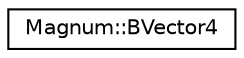 digraph "圖形化之類別階層"
{
  edge [fontname="Helvetica",fontsize="10",labelfontname="Helvetica",labelfontsize="10"];
  node [fontname="Helvetica",fontsize="10",shape=record];
  rankdir="LR";
  Node1 [label="Magnum::BVector4",height=0.2,width=0.4,color="black", fillcolor="white", style="filled",URL="$class_magnum_1_1_b_vector4.html"];
}
